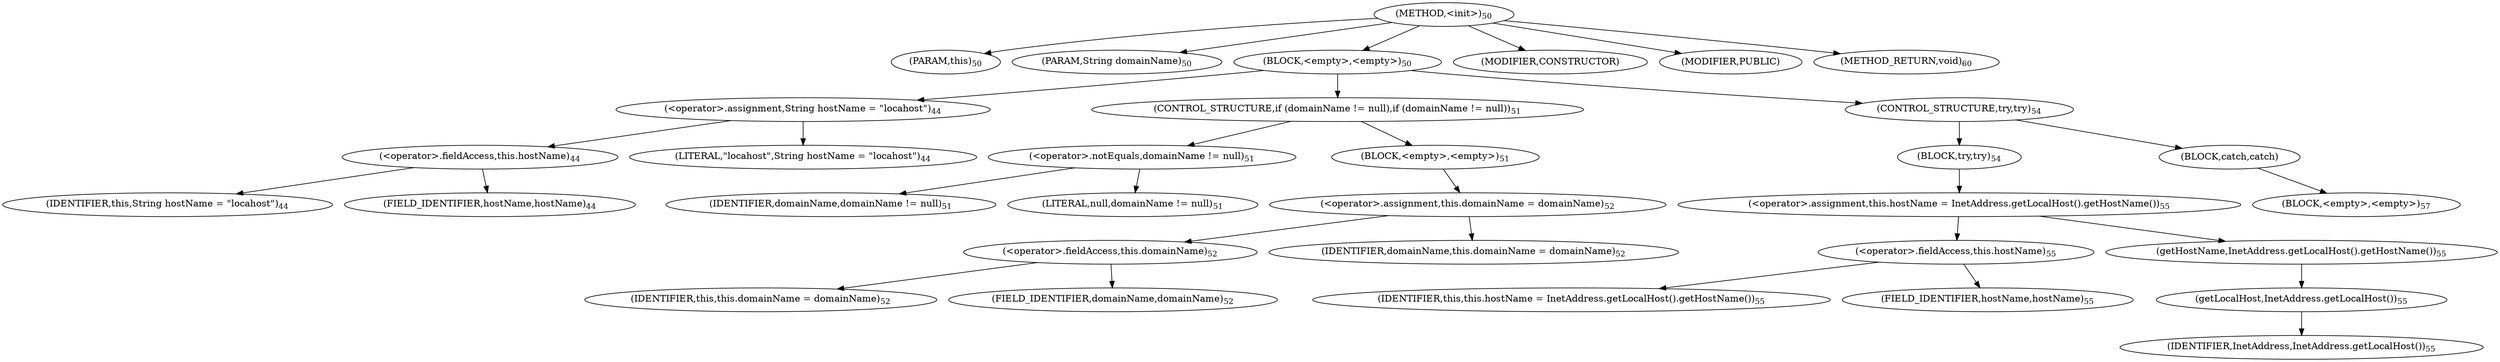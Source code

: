 digraph "&lt;init&gt;" {  
"114" [label = <(METHOD,&lt;init&gt;)<SUB>50</SUB>> ]
"6" [label = <(PARAM,this)<SUB>50</SUB>> ]
"115" [label = <(PARAM,String domainName)<SUB>50</SUB>> ]
"116" [label = <(BLOCK,&lt;empty&gt;,&lt;empty&gt;)<SUB>50</SUB>> ]
"117" [label = <(&lt;operator&gt;.assignment,String hostName = &quot;locahost&quot;)<SUB>44</SUB>> ]
"118" [label = <(&lt;operator&gt;.fieldAccess,this.hostName)<SUB>44</SUB>> ]
"119" [label = <(IDENTIFIER,this,String hostName = &quot;locahost&quot;)<SUB>44</SUB>> ]
"120" [label = <(FIELD_IDENTIFIER,hostName,hostName)<SUB>44</SUB>> ]
"121" [label = <(LITERAL,&quot;locahost&quot;,String hostName = &quot;locahost&quot;)<SUB>44</SUB>> ]
"122" [label = <(CONTROL_STRUCTURE,if (domainName != null),if (domainName != null))<SUB>51</SUB>> ]
"123" [label = <(&lt;operator&gt;.notEquals,domainName != null)<SUB>51</SUB>> ]
"124" [label = <(IDENTIFIER,domainName,domainName != null)<SUB>51</SUB>> ]
"125" [label = <(LITERAL,null,domainName != null)<SUB>51</SUB>> ]
"126" [label = <(BLOCK,&lt;empty&gt;,&lt;empty&gt;)<SUB>51</SUB>> ]
"127" [label = <(&lt;operator&gt;.assignment,this.domainName = domainName)<SUB>52</SUB>> ]
"128" [label = <(&lt;operator&gt;.fieldAccess,this.domainName)<SUB>52</SUB>> ]
"5" [label = <(IDENTIFIER,this,this.domainName = domainName)<SUB>52</SUB>> ]
"129" [label = <(FIELD_IDENTIFIER,domainName,domainName)<SUB>52</SUB>> ]
"130" [label = <(IDENTIFIER,domainName,this.domainName = domainName)<SUB>52</SUB>> ]
"131" [label = <(CONTROL_STRUCTURE,try,try)<SUB>54</SUB>> ]
"132" [label = <(BLOCK,try,try)<SUB>54</SUB>> ]
"133" [label = <(&lt;operator&gt;.assignment,this.hostName = InetAddress.getLocalHost().getHostName())<SUB>55</SUB>> ]
"134" [label = <(&lt;operator&gt;.fieldAccess,this.hostName)<SUB>55</SUB>> ]
"135" [label = <(IDENTIFIER,this,this.hostName = InetAddress.getLocalHost().getHostName())<SUB>55</SUB>> ]
"136" [label = <(FIELD_IDENTIFIER,hostName,hostName)<SUB>55</SUB>> ]
"137" [label = <(getHostName,InetAddress.getLocalHost().getHostName())<SUB>55</SUB>> ]
"138" [label = <(getLocalHost,InetAddress.getLocalHost())<SUB>55</SUB>> ]
"139" [label = <(IDENTIFIER,InetAddress,InetAddress.getLocalHost())<SUB>55</SUB>> ]
"140" [label = <(BLOCK,catch,catch)> ]
"141" [label = <(BLOCK,&lt;empty&gt;,&lt;empty&gt;)<SUB>57</SUB>> ]
"142" [label = <(MODIFIER,CONSTRUCTOR)> ]
"143" [label = <(MODIFIER,PUBLIC)> ]
"144" [label = <(METHOD_RETURN,void)<SUB>60</SUB>> ]
  "114" -> "6" 
  "114" -> "115" 
  "114" -> "116" 
  "114" -> "142" 
  "114" -> "143" 
  "114" -> "144" 
  "116" -> "117" 
  "116" -> "122" 
  "116" -> "131" 
  "117" -> "118" 
  "117" -> "121" 
  "118" -> "119" 
  "118" -> "120" 
  "122" -> "123" 
  "122" -> "126" 
  "123" -> "124" 
  "123" -> "125" 
  "126" -> "127" 
  "127" -> "128" 
  "127" -> "130" 
  "128" -> "5" 
  "128" -> "129" 
  "131" -> "132" 
  "131" -> "140" 
  "132" -> "133" 
  "133" -> "134" 
  "133" -> "137" 
  "134" -> "135" 
  "134" -> "136" 
  "137" -> "138" 
  "138" -> "139" 
  "140" -> "141" 
}
